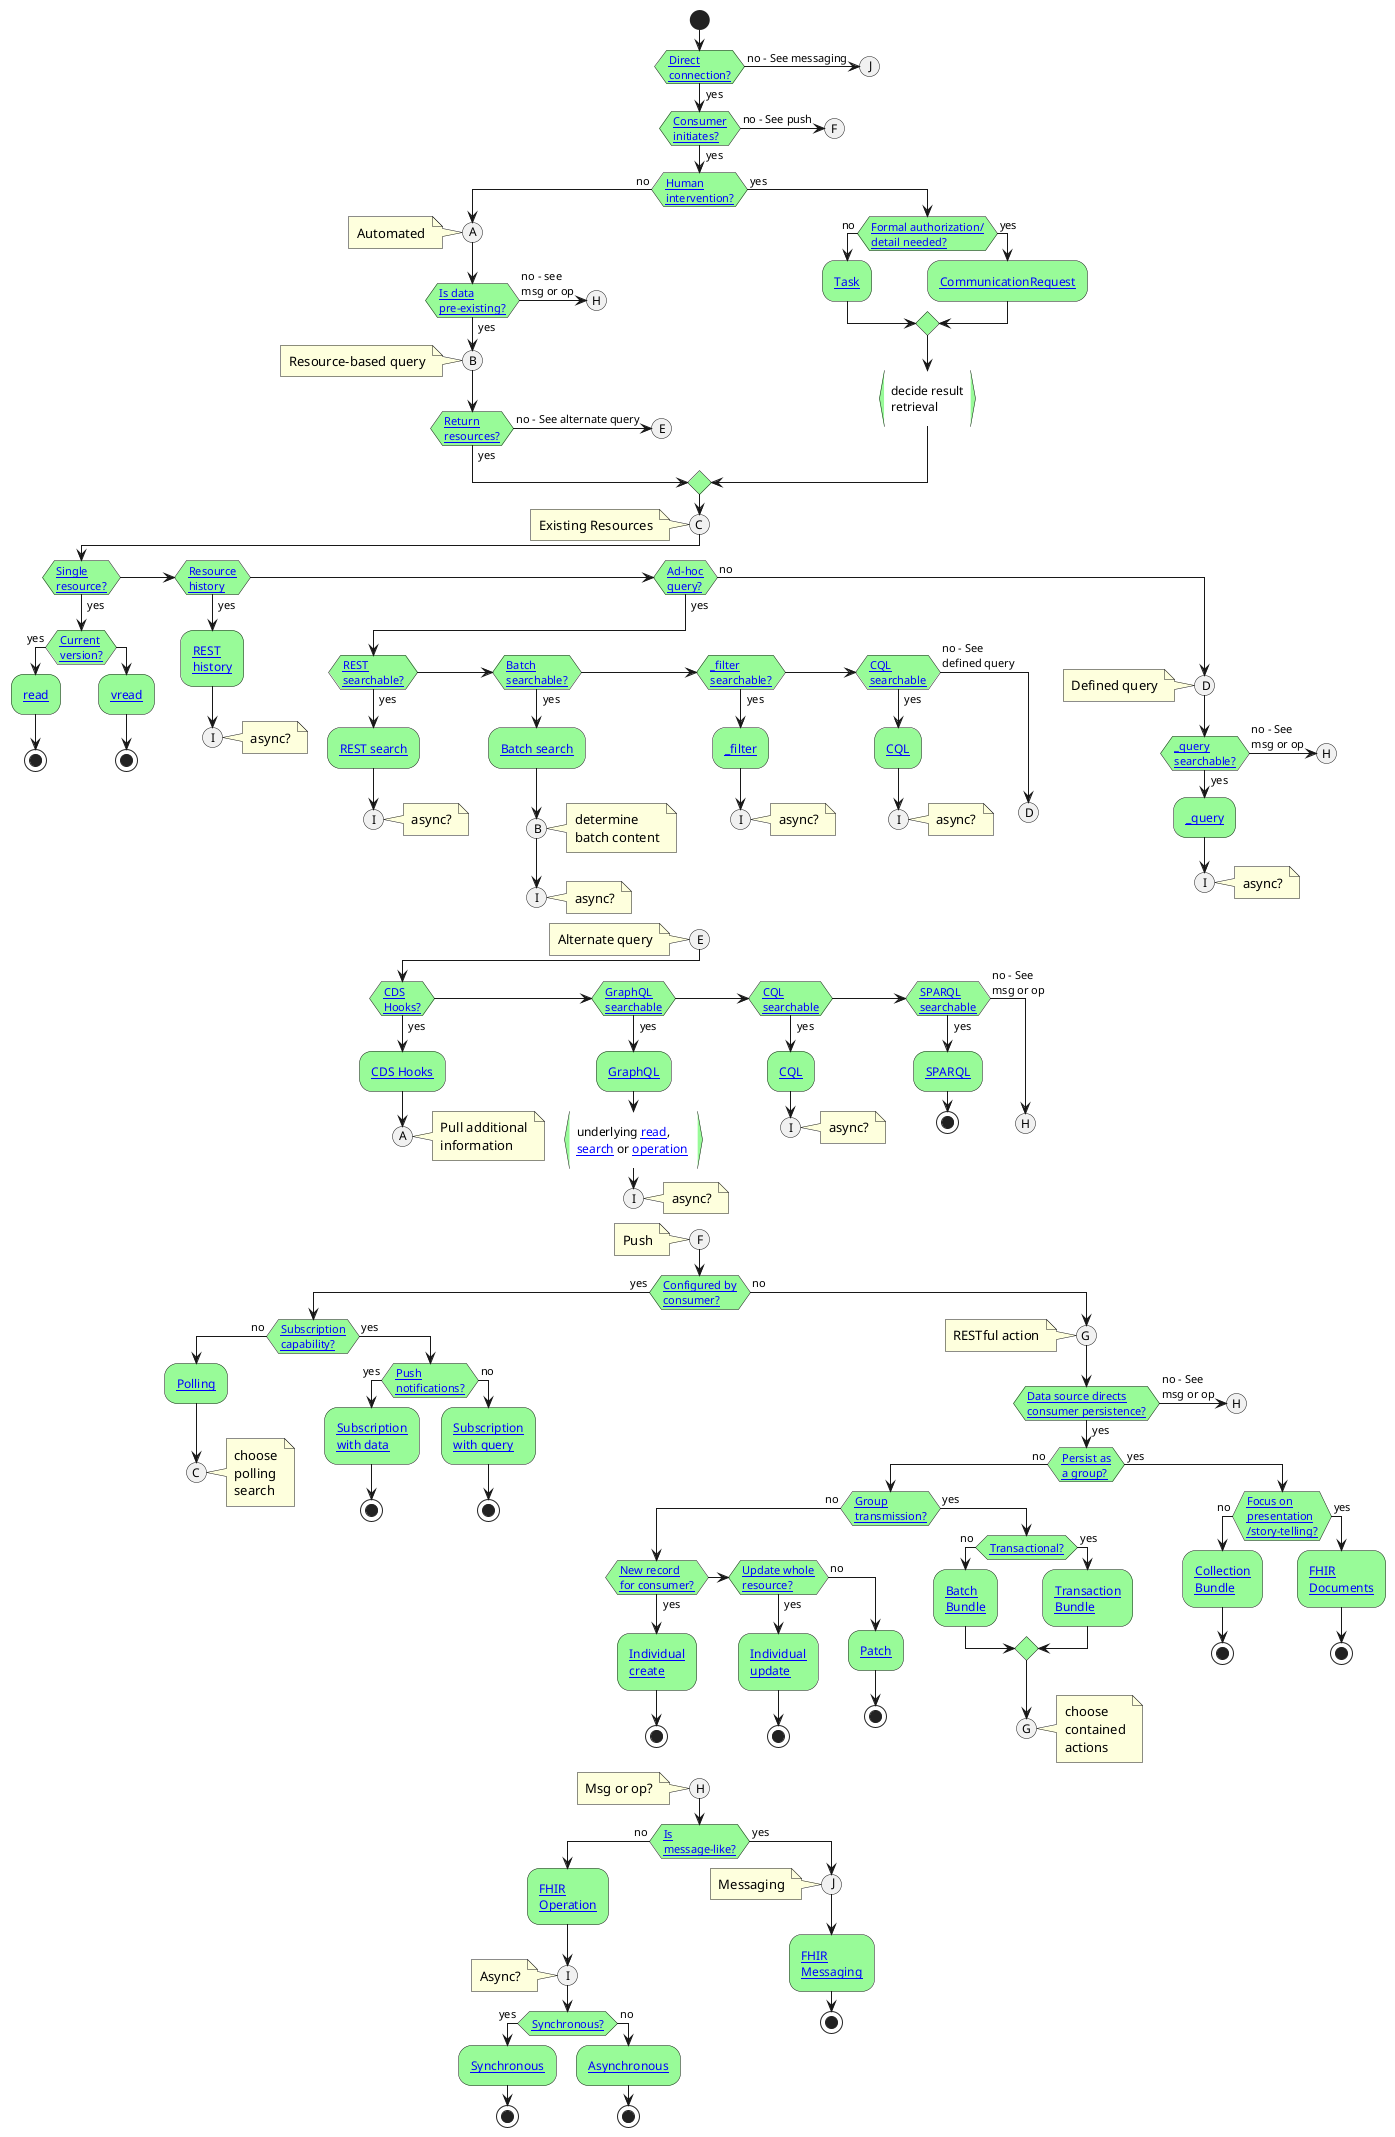 @startuml
skinparam padding 2
skinparam activityBackgroundColor palegreen

start
if ([[#connect Direct\nconnection?]]) then (yes)
  if ([[#pull Consumer\ninitiates?]]) then (yes)
    if ([[#human Human\nintervention?]]) then (no)
      (A)
      note left:Automated
      if ([[#pre-exists Is data\npre-existing?]]) then (yes)
        (B)
        note left:Resource-based query
        if ([[#resources Return\nresources?]]) then (yes)
        else (no - See alternate query)
          (E)
          detach
        endif
      else (no - see\nmsg or op)
        (H)
      endif
    else (yes)
      if ([[#formal Formal authorization/\ndetail needed?]]) then (no)
        :[[exchanging-request.html#task Task]];
      else (yes)
        :[[exchanging-request.html#request CommunicationRequest]];
      endif
      :decide result\nretrieval}
    endif
  else (no - See push)
    (F)
  endif
else (no - See messaging)
  (J)
endif

(C)
note left:Existing Resources
if ([[#onlyone Single\nresource?]]) then (yes)
  if ([[#current Current\nversion?]]) then (yes)
    :[[exchanging-rest.html#read read]];
    stop
  else
    :[[exchanging-rest.html#vread vread]];
    stop
  endif
elseif ([[#history Resource\nhistory]]) then (yes)
  :[[exchanging-search.html#history REST\nhistory]];
  (I)
  note right:async?
  detach
elseif ([[#adhoc Ad-hoc\nquery?]]) then (yes)
  if ([[#rest-search REST\nsearchable?]]) then (yes)
    :[[exchanging-search.html#search REST search]];
    (I)
    note right:async?
    detach
  elseif ([[#search-batch Batch\nsearchable?]]) then (yes)
    :[[exchanging-rest.html#batch-search Batch search]];
    (B)
    note right:determine\nbatch content
    (I)
    note right:async?
    detach
  elseif ([[#filter _filter\nsearchable?]]) then (yes)
    :[[exchanging-search.html#filter _filter]];
    (I)
    note right:async?
    detach
  elseif ([[#cql CQL\nsearchable]]) then (yes)
    :[[exchanging-search.html#cql CQL]];
    (I)
    note right:async?
    detach
  else (no - See\ndefined query)
    (D)
    detach
  endif
else (no) 
  (D)
  note left:Defined query
  if ([[#query _query\nsearchable?]]) then (yes)
    :[[exchanging-search.html#query _query]];
    (I)
    note right:async?
    detach
  else (no - See\nmsg or op)
    (H)
    detach
  endif
endif

(E)
note left:Alternate query
if ([[#hooks CDS\nHooks?]]) then (yes)
  :[[https://cds-hooks.hl7.org CDS Hooks]];
  (A)
  note right:Pull additional\ninformation
  detach
elseif ([[#graphql GraphQL\nsearchable]]) then (yes)
  :[[exchanging-search.html#graphql GraphQL]];
  :underlying [[exchanging-rest.html#read read]],\n[[exchanging-search.html#search search]] or [[exchanging-operation.html operation]] }
  (I)
  note right:async?
  detach
elseif ([[#cql CQL\nsearchable]]) then (yes)
  :[[exchanging-search.html#cql CQL]];
  (I)
  note right:async?
  detach
elseif ([[#sparql SPARQL\nsearchable]]) then (yes)
  :[[exchanging-search.html#sparql SPARQL]];
  stop
else (no - See\nmsg or op)
  (H)
  detach
endif

(F)
note left:Push
if ([[#configured Configured by\nconsumer?]]) then (yes)
  if ([[#subscription Subscription\ncapability?]]) then (no)
    :[[exchanging-polling.html Polling]];
    (C)
    note right:choose\npolling\nsearch
    detach
  else (yes)
    if ([[#subscription-push Push\nnotifications?]]) then (yes)
      :[[exchanging-subscription.html#push Subscription\nwith data]];
      stop
    else (no)
      :[[exchanging-subscription.html#pull Subscription\nwith query]];
      stop
    endif
  endif
else (no)
  (G)
  note left:RESTful action
  if ([[#source-persist Data source directs\nconsumer persistence?]]) then (yes)
    if ([[#group-store Persist as\na group?]]) then (no)
      if ([[#group-transmit Group\ntransmission?]]) then (no)
        if ([[#rest New record\nfor consumer?]]) then (yes)
          :[[exchanging-rest.html#create Individual\ncreate]];
          stop
        elseif ([[#resources Update whole\nresource?]]) then (yes)
          :[[exchanging-rest.html#update Individual\nupdate]];
          stop
        else (no)
          :[[exchanging-rest.html#patch Patch]];
          stop
        endif
      else (yes)
        if ([[#transaction Transactional?]]) then (no)
          :[[exchanging-rest.html#batch Batch\nBundle]];
        else (yes)
          :[[exchanging-rest.html#transaction Transaction\nBundle]];
        endif
        (G)
        note right:choose\ncontained\nactions
        detach
      endif
    else (yes)
      if ([[#story Focus on\npresentation\n/story-telling?]]) then (no)
        :[[exchanging-rest.html#collection Collection\nBundle]];
        stop
      else (yes)
        :[[exchanging-rest.html#document FHIR\nDocuments]];
        stop
      endif
    endif
  else (no - See\nmsg or op)
    (H)
  endif
endif

(H)
note left:Msg or op?
if ([[#message Is\nmessage-like?]]) then (no)
  :[[exchanging-operation.html FHIR\nOperation]];
  (I)
  note left:Async?
  if ([[#synchronous Synchronous?]]) then (yes)
    :[[exchanging-search.html#sync Synchronous]];
    stop
  else (no)
    :[[exchanging-search.html#async Asynchronous]];
    stop
  endif
else (yes)
  (J)
  note left:Messaging
  :[[exchanging-messaging.html FHIR\nMessaging]];
  stop
endif
@enduml
